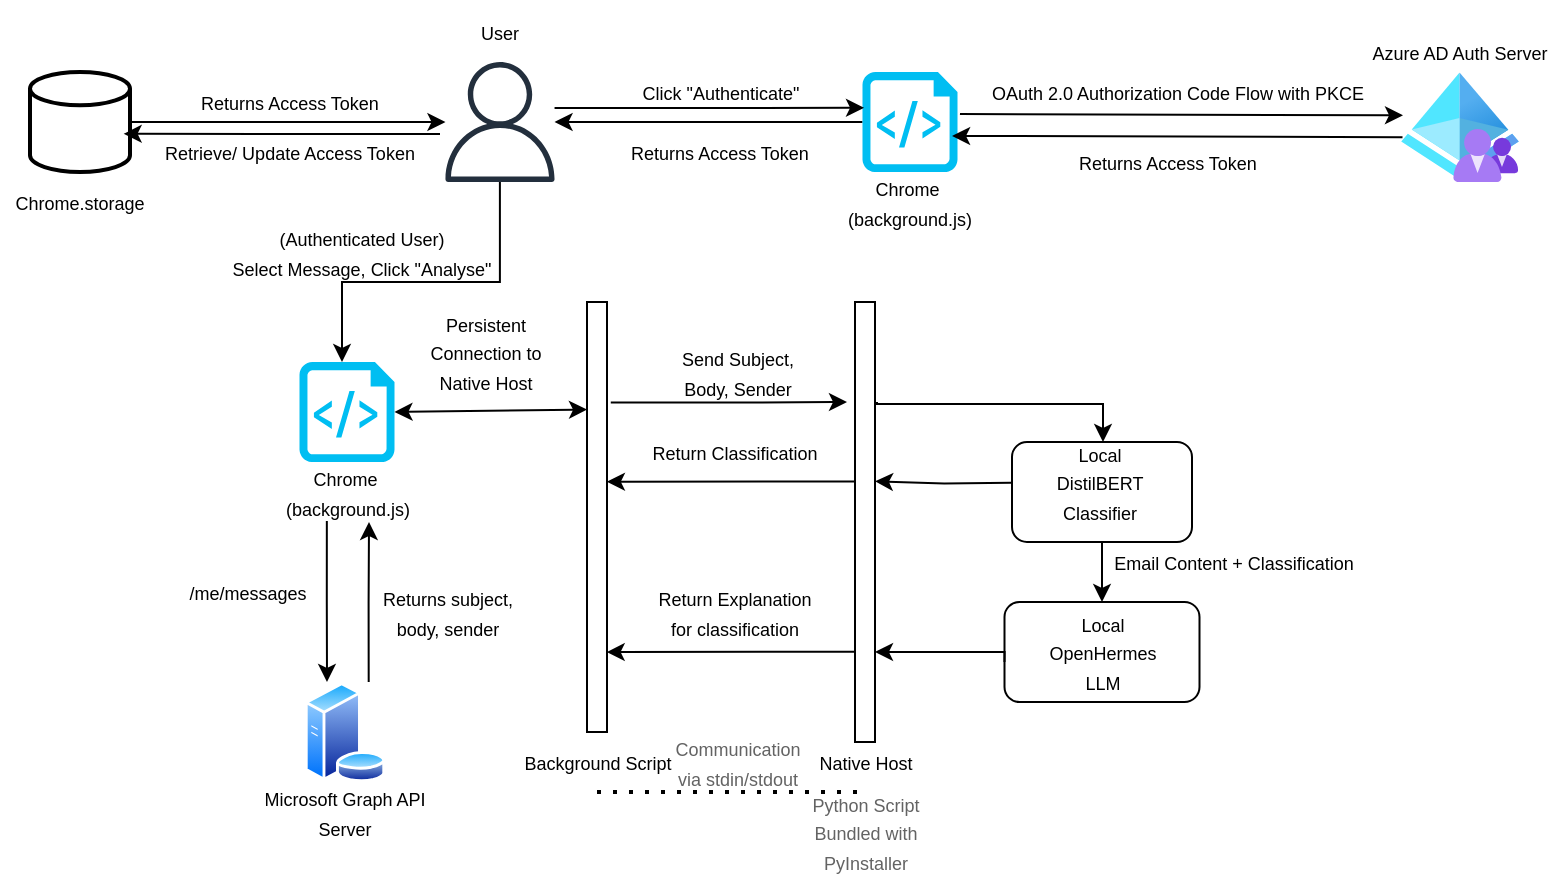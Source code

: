 <mxfile version="27.1.6">
  <diagram id="C5RBs43oDa-KdzZeNtuy" name="Page-1">
    <mxGraphModel dx="1044" dy="557" grid="1" gridSize="10" guides="1" tooltips="1" connect="1" arrows="1" fold="1" page="1" pageScale="1" pageWidth="827" pageHeight="1169" math="0" shadow="0">
      <root>
        <mxCell id="WIyWlLk6GJQsqaUBKTNV-0" />
        <mxCell id="WIyWlLk6GJQsqaUBKTNV-1" parent="WIyWlLk6GJQsqaUBKTNV-0" />
        <mxCell id="Xu7fFUxijVo14OswVVfe-2" value="" style="rounded=0;whiteSpace=wrap;html=1;strokeColor=#FFFFFF;" vertex="1" parent="WIyWlLk6GJQsqaUBKTNV-1">
          <mxGeometry x="50" y="120" width="780" height="440" as="geometry" />
        </mxCell>
        <mxCell id="Pm77CY4639vnkf3gye1O-27" value="" style="edgeStyle=orthogonalEdgeStyle;rounded=0;orthogonalLoop=1;jettySize=auto;html=1;" parent="WIyWlLk6GJQsqaUBKTNV-1" source="Pm77CY4639vnkf3gye1O-4" target="Pm77CY4639vnkf3gye1O-0" edge="1">
          <mxGeometry relative="1" as="geometry" />
        </mxCell>
        <mxCell id="Pm77CY4639vnkf3gye1O-4" value="" style="verticalLabelPosition=bottom;html=1;verticalAlign=top;align=center;strokeColor=none;fillColor=#00BEF2;shape=mxgraph.azure.script_file;pointerEvents=1;" parent="WIyWlLk6GJQsqaUBKTNV-1" vertex="1">
          <mxGeometry x="480.25" y="155" width="47.5" height="50" as="geometry" />
        </mxCell>
        <mxCell id="Pm77CY4639vnkf3gye1O-5" value="&lt;font style=&quot;font-size: 9px;&quot;&gt;Chrome&amp;nbsp;&lt;/font&gt;&lt;div&gt;&lt;font style=&quot;font-size: 9px;&quot;&gt;(background.js)&lt;/font&gt;&lt;/div&gt;" style="text;html=1;align=center;verticalAlign=middle;whiteSpace=wrap;rounded=0;" parent="WIyWlLk6GJQsqaUBKTNV-1" vertex="1">
          <mxGeometry x="474" y="205" width="60" height="30" as="geometry" />
        </mxCell>
        <mxCell id="Pm77CY4639vnkf3gye1O-6" value="" style="image;aspect=fixed;html=1;points=[];align=center;fontSize=12;image=img/lib/azure2/identity/Azure_AD_B2C.svg;" parent="WIyWlLk6GJQsqaUBKTNV-1" vertex="1">
          <mxGeometry x="749.5" y="155.28" width="59" height="54.72" as="geometry" />
        </mxCell>
        <mxCell id="Pm77CY4639vnkf3gye1O-7" value="" style="endArrow=classic;html=1;rounded=0;exitX=1.026;exitY=0.42;exitDx=0;exitDy=0;exitPerimeter=0;entryX=0.017;entryY=0.391;entryDx=0;entryDy=0;entryPerimeter=0;" parent="WIyWlLk6GJQsqaUBKTNV-1" source="Pm77CY4639vnkf3gye1O-4" target="Pm77CY4639vnkf3gye1O-6" edge="1">
          <mxGeometry width="50" height="50" relative="1" as="geometry">
            <mxPoint x="527.75" y="170" as="sourcePoint" />
            <mxPoint x="800" y="171" as="targetPoint" />
          </mxGeometry>
        </mxCell>
        <mxCell id="Pm77CY4639vnkf3gye1O-8" value="&lt;font style=&quot;font-size: 9px;&quot;&gt;Azure AD Auth Server&lt;/font&gt;" style="text;html=1;align=center;verticalAlign=middle;whiteSpace=wrap;rounded=0;" parent="WIyWlLk6GJQsqaUBKTNV-1" vertex="1">
          <mxGeometry x="729" y="130" width="100" height="30" as="geometry" />
        </mxCell>
        <mxCell id="Pm77CY4639vnkf3gye1O-9" value="" style="endArrow=classic;html=1;rounded=0;entryX=0.943;entryY=0.639;entryDx=0;entryDy=0;entryPerimeter=0;exitX=0.013;exitY=0.59;exitDx=0;exitDy=0;exitPerimeter=0;" parent="WIyWlLk6GJQsqaUBKTNV-1" source="Pm77CY4639vnkf3gye1O-6" target="Pm77CY4639vnkf3gye1O-4" edge="1">
          <mxGeometry width="50" height="50" relative="1" as="geometry">
            <mxPoint x="737" y="192" as="sourcePoint" />
            <mxPoint x="798" y="251" as="targetPoint" />
          </mxGeometry>
        </mxCell>
        <mxCell id="Pm77CY4639vnkf3gye1O-10" value="&lt;font style=&quot;font-size: 9px;&quot;&gt;OAuth 2.0 Authorization Code Flow with PKCE&lt;/font&gt;" style="text;html=1;align=center;verticalAlign=middle;whiteSpace=wrap;rounded=0;" parent="WIyWlLk6GJQsqaUBKTNV-1" vertex="1">
          <mxGeometry x="542.5" y="150" width="190" height="30" as="geometry" />
        </mxCell>
        <mxCell id="Pm77CY4639vnkf3gye1O-11" value="&lt;font style=&quot;font-size: 9px;&quot;&gt;Returns Access Token&lt;/font&gt;" style="text;html=1;align=center;verticalAlign=middle;whiteSpace=wrap;rounded=0;" parent="WIyWlLk6GJQsqaUBKTNV-1" vertex="1">
          <mxGeometry x="543" y="185" width="180" height="30" as="geometry" />
        </mxCell>
        <mxCell id="Pm77CY4639vnkf3gye1O-12" value="&lt;font style=&quot;font-size: 9px;&quot;&gt;Click &quot;Authenticate&quot;&lt;/font&gt;" style="text;html=1;align=center;verticalAlign=middle;whiteSpace=wrap;rounded=0;" parent="WIyWlLk6GJQsqaUBKTNV-1" vertex="1">
          <mxGeometry x="361.5" y="150" width="95" height="30" as="geometry" />
        </mxCell>
        <mxCell id="Pm77CY4639vnkf3gye1O-16" value="&lt;font style=&quot;font-size: 9px;&quot;&gt;Returns Access Token&lt;/font&gt;" style="text;html=1;align=center;verticalAlign=middle;whiteSpace=wrap;rounded=0;" parent="WIyWlLk6GJQsqaUBKTNV-1" vertex="1">
          <mxGeometry x="344" y="180" width="130" height="30" as="geometry" />
        </mxCell>
        <mxCell id="Pm77CY4639vnkf3gye1O-18" value="" style="group" parent="WIyWlLk6GJQsqaUBKTNV-1" vertex="1" connectable="0">
          <mxGeometry x="59" y="155" width="101" height="80" as="geometry" />
        </mxCell>
        <mxCell id="Pm77CY4639vnkf3gye1O-13" value="" style="strokeWidth=2;html=1;shape=mxgraph.flowchart.database;whiteSpace=wrap;" parent="Pm77CY4639vnkf3gye1O-18" vertex="1">
          <mxGeometry x="5" width="50" height="50" as="geometry" />
        </mxCell>
        <mxCell id="Pm77CY4639vnkf3gye1O-17" value="&lt;font style=&quot;font-size: 9px;&quot;&gt;Chrome.storage&lt;/font&gt;" style="text;html=1;align=center;verticalAlign=middle;whiteSpace=wrap;rounded=0;" parent="Pm77CY4639vnkf3gye1O-18" vertex="1">
          <mxGeometry y="50" width="60" height="30" as="geometry" />
        </mxCell>
        <mxCell id="Pm77CY4639vnkf3gye1O-22" value="&lt;font style=&quot;font-size: 9px;&quot;&gt;Retrieve/ Update Access Token&lt;/font&gt;" style="text;html=1;align=center;verticalAlign=middle;whiteSpace=wrap;rounded=0;" parent="WIyWlLk6GJQsqaUBKTNV-1" vertex="1">
          <mxGeometry x="119" y="180" width="150" height="30" as="geometry" />
        </mxCell>
        <mxCell id="Pm77CY4639vnkf3gye1O-24" value="" style="edgeStyle=orthogonalEdgeStyle;rounded=0;orthogonalLoop=1;jettySize=auto;html=1;exitX=1;exitY=0.5;exitDx=0;exitDy=0;exitPerimeter=0;" parent="WIyWlLk6GJQsqaUBKTNV-1" source="Pm77CY4639vnkf3gye1O-13" target="Pm77CY4639vnkf3gye1O-0" edge="1">
          <mxGeometry relative="1" as="geometry">
            <mxPoint x="79" y="185.04" as="sourcePoint" />
            <mxPoint x="209" y="110" as="targetPoint" />
            <Array as="points">
              <mxPoint x="114" y="180" />
            </Array>
          </mxGeometry>
        </mxCell>
        <mxCell id="Pm77CY4639vnkf3gye1O-25" value="" style="edgeStyle=orthogonalEdgeStyle;rounded=0;orthogonalLoop=1;jettySize=auto;html=1;entryX=0.991;entryY=0.618;entryDx=0;entryDy=0;entryPerimeter=0;" parent="WIyWlLk6GJQsqaUBKTNV-1" edge="1">
          <mxGeometry relative="1" as="geometry">
            <mxPoint x="269" y="186" as="sourcePoint" />
            <mxPoint x="110.82" y="185.9" as="targetPoint" />
            <Array as="points">
              <mxPoint x="269" y="186" />
            </Array>
          </mxGeometry>
        </mxCell>
        <mxCell id="Pm77CY4639vnkf3gye1O-26" value="" style="edgeStyle=orthogonalEdgeStyle;rounded=0;orthogonalLoop=1;jettySize=auto;html=1;entryX=0.016;entryY=0.358;entryDx=0;entryDy=0;entryPerimeter=0;" parent="WIyWlLk6GJQsqaUBKTNV-1" source="Pm77CY4639vnkf3gye1O-0" target="Pm77CY4639vnkf3gye1O-4" edge="1">
          <mxGeometry relative="1" as="geometry">
            <Array as="points">
              <mxPoint x="359" y="173" />
              <mxPoint x="359" y="173" />
            </Array>
          </mxGeometry>
        </mxCell>
        <mxCell id="Pm77CY4639vnkf3gye1O-29" value="&lt;font style=&quot;font-size: 9px;&quot;&gt;Returns Access Token&lt;/font&gt;" style="text;html=1;align=center;verticalAlign=middle;whiteSpace=wrap;rounded=0;" parent="WIyWlLk6GJQsqaUBKTNV-1" vertex="1">
          <mxGeometry x="119" y="155" width="150" height="30" as="geometry" />
        </mxCell>
        <mxCell id="Pm77CY4639vnkf3gye1O-1" value="&lt;font style=&quot;font-size: 9px;&quot;&gt;User&lt;/font&gt;" style="text;html=1;align=center;verticalAlign=middle;whiteSpace=wrap;rounded=0;" parent="WIyWlLk6GJQsqaUBKTNV-1" vertex="1">
          <mxGeometry x="269" y="120" width="60" height="30" as="geometry" />
        </mxCell>
        <mxCell id="Pm77CY4639vnkf3gye1O-0" value="" style="sketch=0;outlineConnect=0;fontColor=#232F3E;gradientColor=none;fillColor=#232F3D;strokeColor=none;dashed=0;verticalLabelPosition=bottom;verticalAlign=top;align=center;html=1;fontSize=12;fontStyle=0;aspect=fixed;pointerEvents=1;shape=mxgraph.aws4.user;" parent="WIyWlLk6GJQsqaUBKTNV-1" vertex="1">
          <mxGeometry x="269" y="150" width="60" height="60" as="geometry" />
        </mxCell>
        <mxCell id="Pm77CY4639vnkf3gye1O-33" value="" style="group" parent="WIyWlLk6GJQsqaUBKTNV-1" vertex="1" connectable="0">
          <mxGeometry x="192.5" y="300" width="60" height="80" as="geometry" />
        </mxCell>
        <mxCell id="Pm77CY4639vnkf3gye1O-31" value="" style="verticalLabelPosition=bottom;html=1;verticalAlign=top;align=center;strokeColor=none;fillColor=#00BEF2;shape=mxgraph.azure.script_file;pointerEvents=1;" parent="Pm77CY4639vnkf3gye1O-33" vertex="1">
          <mxGeometry x="6.25" width="47.5" height="50" as="geometry" />
        </mxCell>
        <mxCell id="Pm77CY4639vnkf3gye1O-32" value="&lt;font style=&quot;font-size: 9px;&quot;&gt;Chrome&amp;nbsp;&lt;/font&gt;&lt;div&gt;&lt;font style=&quot;font-size: 9px;&quot;&gt;(background.js)&lt;/font&gt;&lt;/div&gt;" style="text;html=1;align=center;verticalAlign=middle;whiteSpace=wrap;rounded=0;" parent="Pm77CY4639vnkf3gye1O-33" vertex="1">
          <mxGeometry y="50" width="60" height="30" as="geometry" />
        </mxCell>
        <mxCell id="Pm77CY4639vnkf3gye1O-35" style="edgeStyle=orthogonalEdgeStyle;rounded=0;orthogonalLoop=1;jettySize=auto;html=1;" parent="WIyWlLk6GJQsqaUBKTNV-1" source="Pm77CY4639vnkf3gye1O-0" edge="1">
          <mxGeometry relative="1" as="geometry">
            <Array as="points">
              <mxPoint x="299" y="260" />
              <mxPoint x="220" y="260" />
              <mxPoint x="220" y="300" />
            </Array>
            <mxPoint x="220" y="300" as="targetPoint" />
          </mxGeometry>
        </mxCell>
        <mxCell id="Pm77CY4639vnkf3gye1O-36" value="&lt;div&gt;&lt;font style=&quot;font-size: 9px;&quot;&gt;(Authenticated User)&lt;/font&gt;&lt;/div&gt;&lt;font style=&quot;font-size: 9px;&quot;&gt;Select Message,&amp;nbsp;&lt;/font&gt;&lt;span style=&quot;font-size: 9px; background-color: transparent; color: light-dark(rgb(0, 0, 0), rgb(255, 255, 255));&quot;&gt;Click &quot;Analyse&quot;&lt;/span&gt;" style="text;html=1;align=center;verticalAlign=middle;whiteSpace=wrap;rounded=0;" parent="WIyWlLk6GJQsqaUBKTNV-1" vertex="1">
          <mxGeometry x="160" y="230" width="140" height="30" as="geometry" />
        </mxCell>
        <mxCell id="Pm77CY4639vnkf3gye1O-42" value="" style="group" parent="WIyWlLk6GJQsqaUBKTNV-1" vertex="1" connectable="0">
          <mxGeometry x="167.25" y="460" width="108.5" height="80" as="geometry" />
        </mxCell>
        <mxCell id="Pm77CY4639vnkf3gye1O-34" value="" style="image;aspect=fixed;perimeter=ellipsePerimeter;html=1;align=center;shadow=0;dashed=0;spacingTop=3;image=img/lib/active_directory/database_server.svg;" parent="Pm77CY4639vnkf3gye1O-42" vertex="1">
          <mxGeometry x="33.75" width="41" height="50" as="geometry" />
        </mxCell>
        <mxCell id="Pm77CY4639vnkf3gye1O-41" value="&lt;font style=&quot;font-size: 9px;&quot;&gt;Microsoft Graph API Server&lt;/font&gt;" style="text;html=1;align=center;verticalAlign=middle;whiteSpace=wrap;rounded=0;" parent="Pm77CY4639vnkf3gye1O-42" vertex="1">
          <mxGeometry y="50" width="108.5" height="30" as="geometry" />
        </mxCell>
        <mxCell id="Pm77CY4639vnkf3gye1O-46" value="&lt;font style=&quot;font-size: 9px;&quot;&gt;Returns subject, body, sender&lt;/font&gt;" style="text;html=1;align=center;verticalAlign=middle;whiteSpace=wrap;rounded=0;" parent="WIyWlLk6GJQsqaUBKTNV-1" vertex="1">
          <mxGeometry x="232.5" y="410" width="80" height="30" as="geometry" />
        </mxCell>
        <mxCell id="AoWDdk4sjqrNplffqhR6-2" style="edgeStyle=orthogonalEdgeStyle;rounded=0;orthogonalLoop=1;jettySize=auto;html=1;exitX=-0.189;exitY=0.766;exitDx=0;exitDy=0;exitPerimeter=0;" parent="WIyWlLk6GJQsqaUBKTNV-1" source="AoWDdk4sjqrNplffqhR6-0" edge="1">
          <mxGeometry relative="1" as="geometry">
            <mxPoint x="401.5" y="310.0" as="sourcePoint" />
            <mxPoint x="472.5" y="320" as="targetPoint" />
          </mxGeometry>
        </mxCell>
        <mxCell id="AoWDdk4sjqrNplffqhR6-0" value="" style="rounded=0;whiteSpace=wrap;html=1;rotation=-180;" parent="WIyWlLk6GJQsqaUBKTNV-1" vertex="1">
          <mxGeometry x="342.5" y="270" width="10" height="215" as="geometry" />
        </mxCell>
        <mxCell id="AoWDdk4sjqrNplffqhR6-29" style="edgeStyle=orthogonalEdgeStyle;rounded=0;orthogonalLoop=1;jettySize=auto;html=1;exitX=1.013;exitY=0.592;exitDx=0;exitDy=0;exitPerimeter=0;entryX=0.005;entryY=0.582;entryDx=0;entryDy=0;entryPerimeter=0;" parent="WIyWlLk6GJQsqaUBKTNV-1" source="AoWDdk4sjqrNplffqhR6-1" target="AoWDdk4sjqrNplffqhR6-0" edge="1">
          <mxGeometry relative="1" as="geometry">
            <mxPoint x="476.5" y="379.991" as="sourcePoint" />
            <mxPoint x="352.5" y="377.49" as="targetPoint" />
            <Array as="points">
              <mxPoint x="476.5" y="360" />
            </Array>
          </mxGeometry>
        </mxCell>
        <mxCell id="AoWDdk4sjqrNplffqhR6-37" value="" style="edgeStyle=orthogonalEdgeStyle;rounded=0;orthogonalLoop=1;jettySize=auto;html=1;exitX=0.986;exitY=0.205;exitDx=0;exitDy=0;entryX=0.016;entryY=0.186;entryDx=0;entryDy=0;entryPerimeter=0;exitPerimeter=0;" parent="WIyWlLk6GJQsqaUBKTNV-1" source="AoWDdk4sjqrNplffqhR6-1" target="AoWDdk4sjqrNplffqhR6-0" edge="1">
          <mxGeometry relative="1" as="geometry">
            <Array as="points">
              <mxPoint x="456.5" y="445" />
            </Array>
          </mxGeometry>
        </mxCell>
        <mxCell id="AoWDdk4sjqrNplffqhR6-1" value="" style="rounded=0;whiteSpace=wrap;html=1;rotation=-180;" parent="WIyWlLk6GJQsqaUBKTNV-1" vertex="1">
          <mxGeometry x="476.5" y="270" width="10" height="220" as="geometry" />
        </mxCell>
        <mxCell id="AoWDdk4sjqrNplffqhR6-3" value="&lt;font style=&quot;font-size: 9px;&quot;&gt;Email Content + Classification&lt;/font&gt;" style="text;html=1;align=center;verticalAlign=middle;whiteSpace=wrap;rounded=0;" parent="WIyWlLk6GJQsqaUBKTNV-1" vertex="1">
          <mxGeometry x="600.25" y="390" width="132.25" height="20" as="geometry" />
        </mxCell>
        <mxCell id="AoWDdk4sjqrNplffqhR6-9" style="edgeStyle=orthogonalEdgeStyle;rounded=0;orthogonalLoop=1;jettySize=auto;html=1;exitX=0.332;exitY=0.984;exitDx=0;exitDy=0;exitPerimeter=0;" parent="WIyWlLk6GJQsqaUBKTNV-1" source="Pm77CY4639vnkf3gye1O-32" edge="1">
          <mxGeometry relative="1" as="geometry">
            <mxPoint x="203.5" y="380" as="sourcePoint" />
            <mxPoint x="212.5" y="460" as="targetPoint" />
            <Array as="points">
              <mxPoint x="212.5" y="420" />
              <mxPoint x="212.5" y="420" />
            </Array>
          </mxGeometry>
        </mxCell>
        <mxCell id="AoWDdk4sjqrNplffqhR6-11" style="edgeStyle=orthogonalEdgeStyle;rounded=0;orthogonalLoop=1;jettySize=auto;html=1;entryX=0.5;entryY=1;entryDx=0;entryDy=0;exitX=0.789;exitY=0.001;exitDx=0;exitDy=0;exitPerimeter=0;" parent="WIyWlLk6GJQsqaUBKTNV-1" source="Pm77CY4639vnkf3gye1O-34" edge="1">
          <mxGeometry relative="1" as="geometry">
            <mxPoint x="232.5" y="460" as="sourcePoint" />
            <mxPoint x="233.5" y="380" as="targetPoint" />
          </mxGeometry>
        </mxCell>
        <mxCell id="AoWDdk4sjqrNplffqhR6-13" value="" style="endArrow=classic;startArrow=classic;html=1;rounded=0;exitX=1;exitY=0.5;exitDx=0;exitDy=0;exitPerimeter=0;entryX=1;entryY=0.75;entryDx=0;entryDy=0;" parent="WIyWlLk6GJQsqaUBKTNV-1" source="Pm77CY4639vnkf3gye1O-31" target="AoWDdk4sjqrNplffqhR6-0" edge="1">
          <mxGeometry width="50" height="50" relative="1" as="geometry">
            <mxPoint x="362.5" y="400" as="sourcePoint" />
            <mxPoint x="412.5" y="350" as="targetPoint" />
          </mxGeometry>
        </mxCell>
        <mxCell id="AoWDdk4sjqrNplffqhR6-14" value="&lt;font style=&quot;font-size: 9px;&quot;&gt;/me/messages&lt;/font&gt;" style="text;html=1;align=center;verticalAlign=middle;whiteSpace=wrap;rounded=0;" parent="WIyWlLk6GJQsqaUBKTNV-1" vertex="1">
          <mxGeometry x="132.5" y="400" width="80" height="30" as="geometry" />
        </mxCell>
        <mxCell id="AoWDdk4sjqrNplffqhR6-15" value="&lt;font style=&quot;font-size: 9px;&quot;&gt;Persistent Connection to Native Host&lt;/font&gt;" style="text;html=1;align=center;verticalAlign=middle;whiteSpace=wrap;rounded=0;" parent="WIyWlLk6GJQsqaUBKTNV-1" vertex="1">
          <mxGeometry x="251.5" y="280" width="80" height="30" as="geometry" />
        </mxCell>
        <mxCell id="AoWDdk4sjqrNplffqhR6-16" value="&lt;font style=&quot;font-size: 9px;&quot;&gt;Native Host&lt;/font&gt;" style="text;html=1;align=center;verticalAlign=middle;whiteSpace=wrap;rounded=0;" parent="WIyWlLk6GJQsqaUBKTNV-1" vertex="1">
          <mxGeometry x="441.5" y="485" width="80" height="30" as="geometry" />
        </mxCell>
        <mxCell id="AoWDdk4sjqrNplffqhR6-17" value="&lt;font style=&quot;font-size: 9px;&quot;&gt;Background Script&lt;/font&gt;" style="text;html=1;align=center;verticalAlign=middle;whiteSpace=wrap;rounded=0;" parent="WIyWlLk6GJQsqaUBKTNV-1" vertex="1">
          <mxGeometry x="307.5" y="485" width="80" height="30" as="geometry" />
        </mxCell>
        <mxCell id="AoWDdk4sjqrNplffqhR6-18" value="&lt;font style=&quot;font-size: 9px;&quot;&gt;Send Subject, Body, Sender&lt;/font&gt;" style="text;html=1;align=center;verticalAlign=middle;whiteSpace=wrap;rounded=0;" parent="WIyWlLk6GJQsqaUBKTNV-1" vertex="1">
          <mxGeometry x="387.5" y="290" width="60" height="30" as="geometry" />
        </mxCell>
        <mxCell id="AoWDdk4sjqrNplffqhR6-19" style="edgeStyle=orthogonalEdgeStyle;rounded=0;orthogonalLoop=1;jettySize=auto;html=1;exitX=-0.189;exitY=0.766;exitDx=0;exitDy=0;exitPerimeter=0;entryX=0.5;entryY=0;entryDx=0;entryDy=0;" parent="WIyWlLk6GJQsqaUBKTNV-1" target="AoWDdk4sjqrNplffqhR6-24" edge="1">
          <mxGeometry relative="1" as="geometry">
            <mxPoint x="487.5" y="320" as="sourcePoint" />
            <mxPoint x="605.5" y="320" as="targetPoint" />
            <Array as="points">
              <mxPoint x="487.5" y="321" />
              <mxPoint x="600.5" y="321" />
              <mxPoint x="600.5" y="340" />
            </Array>
          </mxGeometry>
        </mxCell>
        <mxCell id="AoWDdk4sjqrNplffqhR6-20" value="" style="endArrow=none;dashed=1;html=1;dashPattern=1 3;strokeWidth=2;rounded=0;exitX=0.5;exitY=1;exitDx=0;exitDy=0;entryX=0.5;entryY=1;entryDx=0;entryDy=0;" parent="WIyWlLk6GJQsqaUBKTNV-1" source="AoWDdk4sjqrNplffqhR6-17" target="AoWDdk4sjqrNplffqhR6-16" edge="1">
          <mxGeometry width="50" height="50" relative="1" as="geometry">
            <mxPoint x="392.5" y="550" as="sourcePoint" />
            <mxPoint x="442.5" y="500" as="targetPoint" />
          </mxGeometry>
        </mxCell>
        <mxCell id="AoWDdk4sjqrNplffqhR6-21" value="&lt;font style=&quot;font-size: 9px; color: rgb(99, 99, 99);&quot;&gt;Communication via stdin/stdout&lt;/font&gt;" style="text;html=1;align=center;verticalAlign=middle;whiteSpace=wrap;rounded=0;" parent="WIyWlLk6GJQsqaUBKTNV-1" vertex="1">
          <mxGeometry x="379" y="485" width="77.5" height="30" as="geometry" />
        </mxCell>
        <mxCell id="AoWDdk4sjqrNplffqhR6-26" value="" style="group" parent="WIyWlLk6GJQsqaUBKTNV-1" vertex="1" connectable="0">
          <mxGeometry x="555" y="340" width="90" height="50" as="geometry" />
        </mxCell>
        <mxCell id="AoWDdk4sjqrNplffqhR6-24" value="" style="rounded=1;whiteSpace=wrap;html=1;" parent="AoWDdk4sjqrNplffqhR6-26" vertex="1">
          <mxGeometry width="90" height="50" as="geometry" />
        </mxCell>
        <mxCell id="AoWDdk4sjqrNplffqhR6-25" value="&lt;font style=&quot;font-size: 9px;&quot;&gt;Local DistilBERT Classifier&lt;/font&gt;" style="text;html=1;align=center;verticalAlign=middle;whiteSpace=wrap;rounded=0;" parent="AoWDdk4sjqrNplffqhR6-26" vertex="1">
          <mxGeometry x="21.875" y="10" width="43.75" height="20" as="geometry" />
        </mxCell>
        <mxCell id="AoWDdk4sjqrNplffqhR6-28" style="edgeStyle=orthogonalEdgeStyle;rounded=0;orthogonalLoop=1;jettySize=auto;html=1;entryX=-0.032;entryY=0.594;entryDx=0;entryDy=0;entryPerimeter=0;" parent="WIyWlLk6GJQsqaUBKTNV-1" edge="1">
          <mxGeometry relative="1" as="geometry">
            <mxPoint x="554.68" y="360.34" as="sourcePoint" />
            <mxPoint x="486.5" y="359.66" as="targetPoint" />
          </mxGeometry>
        </mxCell>
        <mxCell id="AoWDdk4sjqrNplffqhR6-30" value="&lt;font style=&quot;font-size: 9px;&quot;&gt;Return Classification&lt;/font&gt;" style="text;html=1;align=center;verticalAlign=middle;whiteSpace=wrap;rounded=0;" parent="WIyWlLk6GJQsqaUBKTNV-1" vertex="1">
          <mxGeometry x="370.5" y="330" width="91" height="30" as="geometry" />
        </mxCell>
        <mxCell id="AoWDdk4sjqrNplffqhR6-31" value="" style="group" parent="WIyWlLk6GJQsqaUBKTNV-1" vertex="1" connectable="0">
          <mxGeometry x="551.25" y="420" width="97.5" height="50" as="geometry" />
        </mxCell>
        <mxCell id="AoWDdk4sjqrNplffqhR6-32" value="" style="rounded=1;whiteSpace=wrap;html=1;" parent="AoWDdk4sjqrNplffqhR6-31" vertex="1">
          <mxGeometry width="97.5" height="50" as="geometry" />
        </mxCell>
        <mxCell id="AoWDdk4sjqrNplffqhR6-33" value="&lt;font style=&quot;font-size: 9px;&quot;&gt;Local OpenHermes LLM&lt;/font&gt;" style="text;html=1;align=center;verticalAlign=middle;whiteSpace=wrap;rounded=0;" parent="AoWDdk4sjqrNplffqhR6-31" vertex="1">
          <mxGeometry x="24.375" y="12.5" width="48.75" height="25" as="geometry" />
        </mxCell>
        <mxCell id="AoWDdk4sjqrNplffqhR6-35" value="" style="edgeStyle=orthogonalEdgeStyle;rounded=0;orthogonalLoop=1;jettySize=auto;html=1;entryX=0.5;entryY=0;entryDx=0;entryDy=0;" parent="WIyWlLk6GJQsqaUBKTNV-1" source="AoWDdk4sjqrNplffqhR6-24" target="AoWDdk4sjqrNplffqhR6-32" edge="1">
          <mxGeometry relative="1" as="geometry" />
        </mxCell>
        <mxCell id="AoWDdk4sjqrNplffqhR6-36" style="edgeStyle=orthogonalEdgeStyle;rounded=0;orthogonalLoop=1;jettySize=auto;html=1;" parent="WIyWlLk6GJQsqaUBKTNV-1" edge="1">
          <mxGeometry relative="1" as="geometry">
            <mxPoint x="551.25" y="450.0" as="sourcePoint" />
            <mxPoint x="486.5" y="445" as="targetPoint" />
            <Array as="points">
              <mxPoint x="551.5" y="445" />
            </Array>
          </mxGeometry>
        </mxCell>
        <mxCell id="AoWDdk4sjqrNplffqhR6-38" value="&lt;font style=&quot;font-size: 9px;&quot;&gt;Return Explanation for classification&lt;/font&gt;" style="text;html=1;align=center;verticalAlign=middle;whiteSpace=wrap;rounded=0;" parent="WIyWlLk6GJQsqaUBKTNV-1" vertex="1">
          <mxGeometry x="370.5" y="410" width="91" height="30" as="geometry" />
        </mxCell>
        <mxCell id="AoWDdk4sjqrNplffqhR6-39" value="&lt;font style=&quot;font-size: 9px; color: rgb(99, 99, 99);&quot;&gt;Python Script Bundled with PyInstaller&lt;/font&gt;" style="text;html=1;align=center;verticalAlign=middle;whiteSpace=wrap;rounded=0;" parent="WIyWlLk6GJQsqaUBKTNV-1" vertex="1">
          <mxGeometry x="452.75" y="520" width="57.5" height="30" as="geometry" />
        </mxCell>
      </root>
    </mxGraphModel>
  </diagram>
</mxfile>
